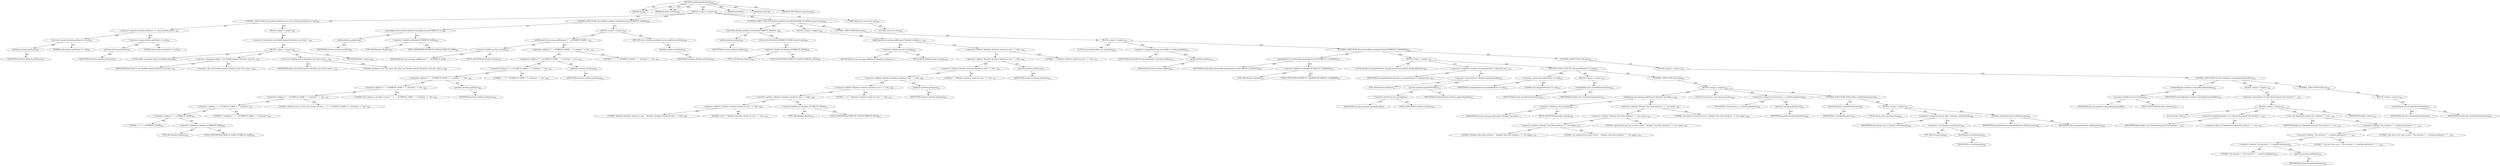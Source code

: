 digraph "addAttributeAndCheck" {  
"111669149722" [label = <(METHOD,addAttributeAndCheck)<SUB>595</SUB>> ]
"115964117007" [label = <(PARAM,this)<SUB>595</SUB>> ]
"115964117047" [label = <(PARAM,Attribute attribute)<SUB>595</SUB>> ]
"25769803842" [label = <(BLOCK,&lt;empty&gt;,&lt;empty&gt;)<SUB>596</SUB>> ]
"47244640291" [label = <(CONTROL_STRUCTURE,IF,if (attribute.getName() == null || attribute.getValue() == null))<SUB>597</SUB>> ]
"30064771376" [label = <(&lt;operator&gt;.logicalOr,attribute.getName() == null || attribute.getVal...)<SUB>597</SUB>> ]
"30064771377" [label = <(&lt;operator&gt;.equals,attribute.getName() == null)<SUB>597</SUB>> ]
"30064771378" [label = <(getName,attribute.getName())<SUB>597</SUB>> ]
"68719476981" [label = <(IDENTIFIER,attribute,attribute.getName())<SUB>597</SUB>> ]
"90194313283" [label = <(LITERAL,null,attribute.getName() == null)<SUB>597</SUB>> ]
"30064771379" [label = <(&lt;operator&gt;.equals,attribute.getValue() == null)<SUB>597</SUB>> ]
"30064771380" [label = <(getValue,attribute.getValue())<SUB>597</SUB>> ]
"68719476982" [label = <(IDENTIFIER,attribute,attribute.getValue())<SUB>597</SUB>> ]
"90194313284" [label = <(LITERAL,null,attribute.getValue() == null)<SUB>597</SUB>> ]
"25769803843" [label = <(BLOCK,&lt;empty&gt;,&lt;empty&gt;)<SUB>597</SUB>> ]
"30064771381" [label = <(&lt;operator&gt;.throw,throw new BuildException(&quot;Attributes must have ...)<SUB>598</SUB>> ]
"25769803844" [label = <(BLOCK,&lt;empty&gt;,&lt;empty&gt;)<SUB>598</SUB>> ]
"94489280547" [label = <(LOCAL,$obj5: org.apache.tools.ant.BuildException)<SUB>598</SUB>> ]
"30064771382" [label = <(&lt;operator&gt;.assignment,$obj5 = new BuildException(&quot;Attributes must hav...)<SUB>598</SUB>> ]
"68719476983" [label = <(IDENTIFIER,$obj5,$obj5 = new BuildException(&quot;Attributes must hav...)<SUB>598</SUB>> ]
"30064771383" [label = <(&lt;operator&gt;.alloc,new BuildException(&quot;Attributes must have name a...)<SUB>598</SUB>> ]
"30064771384" [label = <(&lt;init&gt;,new BuildException(&quot;Attributes must have name a...)<SUB>598</SUB>> ]
"68719476984" [label = <(IDENTIFIER,$obj5,new BuildException(&quot;Attributes must have name a...)<SUB>598</SUB>> ]
"90194313285" [label = <(LITERAL,&quot;Attributes must have name and value&quot;,new BuildException(&quot;Attributes must have name a...)<SUB>598</SUB>> ]
"68719476985" [label = <(IDENTIFIER,$obj5,&lt;empty&gt;)<SUB>598</SUB>> ]
"47244640292" [label = <(CONTROL_STRUCTURE,IF,if (attribute.getKey().equalsIgnoreCase(ATTRIBUTE_NAME)))<SUB>600</SUB>> ]
"30064771385" [label = <(equalsIgnoreCase,attribute.getKey().equalsIgnoreCase(ATTRIBUTE_N...)<SUB>600</SUB>> ]
"30064771386" [label = <(getKey,attribute.getKey())<SUB>600</SUB>> ]
"68719476986" [label = <(IDENTIFIER,attribute,attribute.getKey())<SUB>600</SUB>> ]
"30064771387" [label = <(&lt;operator&gt;.fieldAccess,Manifest.ATTRIBUTE_NAME)<SUB>600</SUB>> ]
"180388626449" [label = <(TYPE_REF,Manifest,Manifest)<SUB>600</SUB>> ]
"55834574910" [label = <(FIELD_IDENTIFIER,ATTRIBUTE_NAME,ATTRIBUTE_NAME)<SUB>600</SUB>> ]
"25769803845" [label = <(BLOCK,&lt;empty&gt;,&lt;empty&gt;)<SUB>600</SUB>> ]
"30064771388" [label = <(addElement,this.warnings.addElement(&quot;\&quot;&quot; + ATTRIBUTE_NAME ...)<SUB>601</SUB>> ]
"30064771389" [label = <(&lt;operator&gt;.fieldAccess,this.warnings)<SUB>601</SUB>> ]
"68719476987" [label = <(IDENTIFIER,this,this.warnings.addElement(&quot;\&quot;&quot; + ATTRIBUTE_NAME ...)> ]
"55834574911" [label = <(FIELD_IDENTIFIER,warnings,warnings)<SUB>601</SUB>> ]
"30064771390" [label = <(&lt;operator&gt;.addition,&quot;\&quot;&quot; + ATTRIBUTE_NAME + &quot;\&quot; attributes &quot; + &quot;sho...)<SUB>601</SUB>> ]
"30064771391" [label = <(&lt;operator&gt;.addition,&quot;\&quot;&quot; + ATTRIBUTE_NAME + &quot;\&quot; attributes &quot; + &quot;sho...)<SUB>601</SUB>> ]
"30064771392" [label = <(&lt;operator&gt;.addition,&quot;\&quot;&quot; + ATTRIBUTE_NAME + &quot;\&quot; attributes &quot; + &quot;sho...)<SUB>601</SUB>> ]
"30064771393" [label = <(&lt;operator&gt;.addition,&quot;\&quot;&quot; + ATTRIBUTE_NAME + &quot;\&quot; attributes &quot; + &quot;sho...)<SUB>601</SUB>> ]
"30064771394" [label = <(&lt;operator&gt;.addition,&quot;\&quot;&quot; + ATTRIBUTE_NAME + &quot;\&quot; attributes &quot; + &quot;sho...)<SUB>601</SUB>> ]
"30064771395" [label = <(&lt;operator&gt;.addition,&quot;\&quot;&quot; + ATTRIBUTE_NAME + &quot;\&quot; attributes &quot; + &quot;sho...)<SUB>601</SUB>> ]
"30064771396" [label = <(&lt;operator&gt;.addition,&quot;\&quot;&quot; + ATTRIBUTE_NAME + &quot;\&quot; attributes &quot;)<SUB>601</SUB>> ]
"30064771397" [label = <(&lt;operator&gt;.addition,&quot;\&quot;&quot; + ATTRIBUTE_NAME)<SUB>601</SUB>> ]
"90194313286" [label = <(LITERAL,&quot;\&quot;&quot;,&quot;\&quot;&quot; + ATTRIBUTE_NAME)<SUB>601</SUB>> ]
"30064771398" [label = <(&lt;operator&gt;.fieldAccess,Manifest.ATTRIBUTE_NAME)<SUB>601</SUB>> ]
"180388626450" [label = <(TYPE_REF,Manifest,Manifest)<SUB>601</SUB>> ]
"55834574912" [label = <(FIELD_IDENTIFIER,ATTRIBUTE_NAME,ATTRIBUTE_NAME)<SUB>601</SUB>> ]
"90194313287" [label = <(LITERAL,&quot;\&quot; attributes &quot;,&quot;\&quot;&quot; + ATTRIBUTE_NAME + &quot;\&quot; attributes &quot;)<SUB>601</SUB>> ]
"90194313288" [label = <(LITERAL,&quot;should not occur in the main section and must ...,&quot;\&quot;&quot; + ATTRIBUTE_NAME + &quot;\&quot; attributes &quot; + &quot;sho...)<SUB>602</SUB>> ]
"90194313289" [label = <(LITERAL,&quot;first element in all other sections: \&quot;&quot;,&quot;\&quot;&quot; + ATTRIBUTE_NAME + &quot;\&quot; attributes &quot; + &quot;sho...)<SUB>603</SUB>> ]
"30064771399" [label = <(getName,attribute.getName())<SUB>604</SUB>> ]
"68719476988" [label = <(IDENTIFIER,attribute,attribute.getName())<SUB>604</SUB>> ]
"90194313290" [label = <(LITERAL,&quot;: &quot;,&quot;\&quot;&quot; + ATTRIBUTE_NAME + &quot;\&quot; attributes &quot; + &quot;sho...)<SUB>604</SUB>> ]
"30064771400" [label = <(getValue,attribute.getValue())<SUB>604</SUB>> ]
"68719476989" [label = <(IDENTIFIER,attribute,attribute.getValue())<SUB>604</SUB>> ]
"90194313291" [label = <(LITERAL,&quot;\&quot;&quot;,&quot;\&quot;&quot; + ATTRIBUTE_NAME + &quot;\&quot; attributes &quot; + &quot;sho...)<SUB>604</SUB>> ]
"146028888082" [label = <(RETURN,return attribute.getValue();,return attribute.getValue();)<SUB>605</SUB>> ]
"30064771401" [label = <(getValue,attribute.getValue())<SUB>605</SUB>> ]
"68719476990" [label = <(IDENTIFIER,attribute,attribute.getValue())<SUB>605</SUB>> ]
"47244640293" [label = <(CONTROL_STRUCTURE,IF,if (attribute.getKey().startsWith(ATTRIBUTE_FROM.toLowerCase())))<SUB>608</SUB>> ]
"30064771402" [label = <(startsWith,attribute.getKey().startsWith(ATTRIBUTE_FROM.to...)<SUB>608</SUB>> ]
"30064771403" [label = <(getKey,attribute.getKey())<SUB>608</SUB>> ]
"68719476991" [label = <(IDENTIFIER,attribute,attribute.getKey())<SUB>608</SUB>> ]
"30064771404" [label = <(toLowerCase,Manifest.ATTRIBUTE_FROM.toLowerCase())<SUB>608</SUB>> ]
"30064771405" [label = <(&lt;operator&gt;.fieldAccess,Manifest.ATTRIBUTE_FROM)<SUB>608</SUB>> ]
"180388626451" [label = <(TYPE_REF,Manifest,Manifest)<SUB>608</SUB>> ]
"55834574913" [label = <(FIELD_IDENTIFIER,ATTRIBUTE_FROM,ATTRIBUTE_FROM)<SUB>608</SUB>> ]
"25769803846" [label = <(BLOCK,&lt;empty&gt;,&lt;empty&gt;)<SUB>608</SUB>> ]
"30064771406" [label = <(addElement,this.warnings.addElement(&quot;Manifest attributes s...)<SUB>609</SUB>> ]
"30064771407" [label = <(&lt;operator&gt;.fieldAccess,this.warnings)<SUB>609</SUB>> ]
"68719476992" [label = <(IDENTIFIER,this,this.warnings.addElement(&quot;Manifest attributes s...)> ]
"55834574914" [label = <(FIELD_IDENTIFIER,warnings,warnings)<SUB>609</SUB>> ]
"30064771408" [label = <(&lt;operator&gt;.addition,&quot;Manifest attributes should not start &quot; + &quot;with...)<SUB>609</SUB>> ]
"30064771409" [label = <(&lt;operator&gt;.addition,&quot;Manifest attributes should not start &quot; + &quot;with...)<SUB>609</SUB>> ]
"30064771410" [label = <(&lt;operator&gt;.addition,&quot;Manifest attributes should not start &quot; + &quot;with...)<SUB>609</SUB>> ]
"30064771411" [label = <(&lt;operator&gt;.addition,&quot;Manifest attributes should not start &quot; + &quot;with...)<SUB>609</SUB>> ]
"30064771412" [label = <(&lt;operator&gt;.addition,&quot;Manifest attributes should not start &quot; + &quot;with...)<SUB>609</SUB>> ]
"30064771413" [label = <(&lt;operator&gt;.addition,&quot;Manifest attributes should not start &quot; + &quot;with...)<SUB>609</SUB>> ]
"30064771414" [label = <(&lt;operator&gt;.addition,&quot;Manifest attributes should not start &quot; + &quot;with...)<SUB>609</SUB>> ]
"90194313292" [label = <(LITERAL,&quot;Manifest attributes should not start &quot;,&quot;Manifest attributes should not start &quot; + &quot;with...)<SUB>609</SUB>> ]
"90194313293" [label = <(LITERAL,&quot;with \&quot;&quot;,&quot;Manifest attributes should not start &quot; + &quot;with...)<SUB>610</SUB>> ]
"30064771415" [label = <(&lt;operator&gt;.fieldAccess,Manifest.ATTRIBUTE_FROM)<SUB>610</SUB>> ]
"180388626452" [label = <(TYPE_REF,Manifest,Manifest)<SUB>610</SUB>> ]
"55834574915" [label = <(FIELD_IDENTIFIER,ATTRIBUTE_FROM,ATTRIBUTE_FROM)<SUB>610</SUB>> ]
"90194313294" [label = <(LITERAL,&quot;\&quot; in \&quot;&quot;,&quot;Manifest attributes should not start &quot; + &quot;with...)<SUB>610</SUB>> ]
"30064771416" [label = <(getName,attribute.getName())<SUB>611</SUB>> ]
"68719476993" [label = <(IDENTIFIER,attribute,attribute.getName())<SUB>611</SUB>> ]
"90194313295" [label = <(LITERAL,&quot;: &quot;,&quot;Manifest attributes should not start &quot; + &quot;with...)<SUB>611</SUB>> ]
"30064771417" [label = <(getValue,attribute.getValue())<SUB>611</SUB>> ]
"68719476994" [label = <(IDENTIFIER,attribute,attribute.getValue())<SUB>611</SUB>> ]
"90194313296" [label = <(LITERAL,&quot;\&quot;&quot;,&quot;Manifest attributes should not start &quot; + &quot;with...)<SUB>611</SUB>> ]
"47244640294" [label = <(CONTROL_STRUCTURE,ELSE,else)<SUB>612</SUB>> ]
"25769803847" [label = <(BLOCK,&lt;empty&gt;,&lt;empty&gt;)<SUB>612</SUB>> ]
"94489280548" [label = <(LOCAL,String attributeKey: java.lang.String)<SUB>614</SUB>> ]
"30064771418" [label = <(&lt;operator&gt;.assignment,String attributeKey = attribute.getKey())<SUB>614</SUB>> ]
"68719476995" [label = <(IDENTIFIER,attributeKey,String attributeKey = attribute.getKey())<SUB>614</SUB>> ]
"30064771419" [label = <(getKey,attribute.getKey())<SUB>614</SUB>> ]
"68719476996" [label = <(IDENTIFIER,attribute,attribute.getKey())<SUB>614</SUB>> ]
"47244640295" [label = <(CONTROL_STRUCTURE,IF,if (attributeKey.equalsIgnoreCase(ATTRIBUTE_CLASSPATH)))<SUB>615</SUB>> ]
"30064771420" [label = <(equalsIgnoreCase,attributeKey.equalsIgnoreCase(ATTRIBUTE_CLASSPATH))<SUB>615</SUB>> ]
"68719476997" [label = <(IDENTIFIER,attributeKey,attributeKey.equalsIgnoreCase(ATTRIBUTE_CLASSPATH))<SUB>615</SUB>> ]
"30064771421" [label = <(&lt;operator&gt;.fieldAccess,Manifest.ATTRIBUTE_CLASSPATH)<SUB>615</SUB>> ]
"180388626453" [label = <(TYPE_REF,Manifest,Manifest)<SUB>615</SUB>> ]
"55834574916" [label = <(FIELD_IDENTIFIER,ATTRIBUTE_CLASSPATH,ATTRIBUTE_CLASSPATH)<SUB>615</SUB>> ]
"25769803848" [label = <(BLOCK,&lt;empty&gt;,&lt;empty&gt;)<SUB>615</SUB>> ]
"94489280549" [label = <(LOCAL,Attribute classpathAttribute: org.apache.tools.ant.taskdefs.Manifest$Attribute)<SUB>616</SUB>> ]
"30064771422" [label = <(&lt;operator&gt;.assignment,Attribute classpathAttribute = (Attribute) attr...)<SUB>616</SUB>> ]
"68719476998" [label = <(IDENTIFIER,classpathAttribute,Attribute classpathAttribute = (Attribute) attr...)<SUB>616</SUB>> ]
"30064771423" [label = <(&lt;operator&gt;.cast,(Attribute) attributes.get(attributeKey))<SUB>617</SUB>> ]
"180388626454" [label = <(TYPE_REF,Attribute,Attribute)<SUB>617</SUB>> ]
"30064771424" [label = <(get,this.attributes.get(attributeKey))<SUB>617</SUB>> ]
"30064771425" [label = <(&lt;operator&gt;.fieldAccess,this.attributes)<SUB>617</SUB>> ]
"68719476999" [label = <(IDENTIFIER,this,this.attributes.get(attributeKey))> ]
"55834574917" [label = <(FIELD_IDENTIFIER,attributes,attributes)<SUB>617</SUB>> ]
"68719477000" [label = <(IDENTIFIER,attributeKey,this.attributes.get(attributeKey))<SUB>617</SUB>> ]
"47244640296" [label = <(CONTROL_STRUCTURE,IF,if (classpathAttribute == null))<SUB>619</SUB>> ]
"30064771426" [label = <(&lt;operator&gt;.equals,classpathAttribute == null)<SUB>619</SUB>> ]
"68719477001" [label = <(IDENTIFIER,classpathAttribute,classpathAttribute == null)<SUB>619</SUB>> ]
"90194313297" [label = <(LITERAL,null,classpathAttribute == null)<SUB>619</SUB>> ]
"25769803849" [label = <(BLOCK,&lt;empty&gt;,&lt;empty&gt;)<SUB>619</SUB>> ]
"30064771427" [label = <(storeAttribute,this.storeAttribute(attribute))<SUB>620</SUB>> ]
"68719476758" [label = <(IDENTIFIER,this,this.storeAttribute(attribute))<SUB>620</SUB>> ]
"68719477002" [label = <(IDENTIFIER,attribute,this.storeAttribute(attribute))<SUB>620</SUB>> ]
"47244640297" [label = <(CONTROL_STRUCTURE,ELSE,else)<SUB>621</SUB>> ]
"25769803850" [label = <(BLOCK,&lt;empty&gt;,&lt;empty&gt;)<SUB>621</SUB>> ]
"30064771428" [label = <(addElement,this.warnings.addElement(&quot;Multiple Class-Path a...)<SUB>622</SUB>> ]
"30064771429" [label = <(&lt;operator&gt;.fieldAccess,this.warnings)<SUB>622</SUB>> ]
"68719477003" [label = <(IDENTIFIER,this,this.warnings.addElement(&quot;Multiple Class-Path a...)> ]
"55834574918" [label = <(FIELD_IDENTIFIER,warnings,warnings)<SUB>622</SUB>> ]
"30064771430" [label = <(&lt;operator&gt;.addition,&quot;Multiple Class-Path attributes &quot; + &quot;are suppor...)<SUB>622</SUB>> ]
"30064771431" [label = <(&lt;operator&gt;.addition,&quot;Multiple Class-Path attributes &quot; + &quot;are suppor...)<SUB>622</SUB>> ]
"30064771432" [label = <(&lt;operator&gt;.addition,&quot;Multiple Class-Path attributes &quot; + &quot;are suppor...)<SUB>622</SUB>> ]
"90194313298" [label = <(LITERAL,&quot;Multiple Class-Path attributes &quot;,&quot;Multiple Class-Path attributes &quot; + &quot;are suppor...)<SUB>622</SUB>> ]
"90194313299" [label = <(LITERAL,&quot;are supported but violate the Jar &quot;,&quot;Multiple Class-Path attributes &quot; + &quot;are suppor...)<SUB>623</SUB>> ]
"90194313300" [label = <(LITERAL,&quot;specification and may not be correctly &quot;,&quot;Multiple Class-Path attributes &quot; + &quot;are suppor...)<SUB>624</SUB>> ]
"90194313301" [label = <(LITERAL,&quot;processed in all environments&quot;,&quot;Multiple Class-Path attributes &quot; + &quot;are suppor...)<SUB>625</SUB>> ]
"94489280550" [label = <(LOCAL,Enumeration e: java.util.Enumeration)<SUB>626</SUB>> ]
"30064771433" [label = <(&lt;operator&gt;.assignment,Enumeration e = attribute.getValues())<SUB>626</SUB>> ]
"68719477004" [label = <(IDENTIFIER,e,Enumeration e = attribute.getValues())<SUB>626</SUB>> ]
"30064771434" [label = <(getValues,attribute.getValues())<SUB>626</SUB>> ]
"68719477005" [label = <(IDENTIFIER,attribute,attribute.getValues())<SUB>626</SUB>> ]
"47244640298" [label = <(CONTROL_STRUCTURE,WHILE,while (e.hasMoreElements()))<SUB>627</SUB>> ]
"30064771435" [label = <(hasMoreElements,e.hasMoreElements())<SUB>627</SUB>> ]
"68719477006" [label = <(IDENTIFIER,e,e.hasMoreElements())<SUB>627</SUB>> ]
"25769803851" [label = <(BLOCK,&lt;empty&gt;,&lt;empty&gt;)<SUB>627</SUB>> ]
"94489280551" [label = <(LOCAL,String value: java.lang.String)<SUB>628</SUB>> ]
"30064771436" [label = <(&lt;operator&gt;.assignment,String value = (String) e.nextElement())<SUB>628</SUB>> ]
"68719477007" [label = <(IDENTIFIER,value,String value = (String) e.nextElement())<SUB>628</SUB>> ]
"30064771437" [label = <(&lt;operator&gt;.cast,(String) e.nextElement())<SUB>628</SUB>> ]
"180388626455" [label = <(TYPE_REF,String,String)<SUB>628</SUB>> ]
"30064771438" [label = <(nextElement,e.nextElement())<SUB>628</SUB>> ]
"68719477008" [label = <(IDENTIFIER,e,e.nextElement())<SUB>628</SUB>> ]
"30064771439" [label = <(addValue,classpathAttribute.addValue(value))<SUB>629</SUB>> ]
"68719477009" [label = <(IDENTIFIER,classpathAttribute,classpathAttribute.addValue(value))<SUB>629</SUB>> ]
"68719477010" [label = <(IDENTIFIER,value,classpathAttribute.addValue(value))<SUB>629</SUB>> ]
"47244640299" [label = <(CONTROL_STRUCTURE,ELSE,else)<SUB>632</SUB>> ]
"25769803852" [label = <(BLOCK,&lt;empty&gt;,&lt;empty&gt;)<SUB>632</SUB>> ]
"47244640300" [label = <(CONTROL_STRUCTURE,IF,if (this.attributes.containsKey(attributeKey)))<SUB>632</SUB>> ]
"30064771440" [label = <(containsKey,this.attributes.containsKey(attributeKey))<SUB>632</SUB>> ]
"30064771441" [label = <(&lt;operator&gt;.fieldAccess,this.attributes)<SUB>632</SUB>> ]
"68719477011" [label = <(IDENTIFIER,this,this.attributes.containsKey(attributeKey))> ]
"55834574919" [label = <(FIELD_IDENTIFIER,attributes,attributes)<SUB>632</SUB>> ]
"68719477012" [label = <(IDENTIFIER,attributeKey,this.attributes.containsKey(attributeKey))<SUB>632</SUB>> ]
"25769803853" [label = <(BLOCK,&lt;empty&gt;,&lt;empty&gt;)<SUB>632</SUB>> ]
"30064771442" [label = <(&lt;operator&gt;.throw,throw new ManifestException(&quot;The attribute \&quot;&quot; ...)<SUB>633</SUB>> ]
"25769803854" [label = <(BLOCK,&lt;empty&gt;,&lt;empty&gt;)<SUB>633</SUB>> ]
"94489280552" [label = <(LOCAL,$obj6: ANY)<SUB>633</SUB>> ]
"30064771443" [label = <(&lt;operator&gt;.assignment,$obj6 = new ManifestException(&quot;The attribute \&quot;...)<SUB>633</SUB>> ]
"68719477013" [label = <(IDENTIFIER,$obj6,$obj6 = new ManifestException(&quot;The attribute \&quot;...)<SUB>633</SUB>> ]
"30064771444" [label = <(&lt;operator&gt;.alloc,new ManifestException(&quot;The attribute \&quot;&quot; + attr...)<SUB>633</SUB>> ]
"30064771445" [label = <(&lt;init&gt;,new ManifestException(&quot;The attribute \&quot;&quot; + attr...)<SUB>633</SUB>> ]
"68719477014" [label = <(IDENTIFIER,$obj6,new ManifestException(&quot;The attribute \&quot;&quot; + attr...)<SUB>633</SUB>> ]
"30064771446" [label = <(&lt;operator&gt;.addition,&quot;The attribute \&quot;&quot; + attribute.getName() + &quot;\&quot; ...)<SUB>633</SUB>> ]
"30064771447" [label = <(&lt;operator&gt;.addition,&quot;The attribute \&quot;&quot; + attribute.getName() + &quot;\&quot; ...)<SUB>633</SUB>> ]
"30064771448" [label = <(&lt;operator&gt;.addition,&quot;The attribute \&quot;&quot; + attribute.getName())<SUB>633</SUB>> ]
"90194313302" [label = <(LITERAL,&quot;The attribute \&quot;&quot;,&quot;The attribute \&quot;&quot; + attribute.getName())<SUB>633</SUB>> ]
"30064771449" [label = <(getName,attribute.getName())<SUB>634</SUB>> ]
"68719477015" [label = <(IDENTIFIER,attribute,attribute.getName())<SUB>634</SUB>> ]
"90194313303" [label = <(LITERAL,&quot;\&quot; may not occur more &quot;,&quot;The attribute \&quot;&quot; + attribute.getName() + &quot;\&quot; ...)<SUB>634</SUB>> ]
"90194313304" [label = <(LITERAL,&quot;than once in the same section&quot;,&quot;The attribute \&quot;&quot; + attribute.getName() + &quot;\&quot; ...)<SUB>635</SUB>> ]
"68719477016" [label = <(IDENTIFIER,$obj6,&lt;empty&gt;)<SUB>633</SUB>> ]
"47244640301" [label = <(CONTROL_STRUCTURE,ELSE,else)<SUB>636</SUB>> ]
"25769803855" [label = <(BLOCK,&lt;empty&gt;,&lt;empty&gt;)<SUB>636</SUB>> ]
"30064771450" [label = <(storeAttribute,this.storeAttribute(attribute))<SUB>637</SUB>> ]
"68719476759" [label = <(IDENTIFIER,this,this.storeAttribute(attribute))<SUB>637</SUB>> ]
"68719477017" [label = <(IDENTIFIER,attribute,this.storeAttribute(attribute))<SUB>637</SUB>> ]
"146028888083" [label = <(RETURN,return null;,return null;)<SUB>640</SUB>> ]
"90194313305" [label = <(LITERAL,null,return null;)<SUB>640</SUB>> ]
"133143986254" [label = <(MODIFIER,PUBLIC)> ]
"133143986255" [label = <(MODIFIER,VIRTUAL)> ]
"128849018906" [label = <(METHOD_RETURN,java.lang.String)<SUB>595</SUB>> ]
  "111669149722" -> "115964117007"  [ label = "AST: "] 
  "111669149722" -> "115964117047"  [ label = "AST: "] 
  "111669149722" -> "25769803842"  [ label = "AST: "] 
  "111669149722" -> "133143986254"  [ label = "AST: "] 
  "111669149722" -> "133143986255"  [ label = "AST: "] 
  "111669149722" -> "128849018906"  [ label = "AST: "] 
  "25769803842" -> "47244640291"  [ label = "AST: "] 
  "25769803842" -> "47244640292"  [ label = "AST: "] 
  "25769803842" -> "47244640293"  [ label = "AST: "] 
  "25769803842" -> "146028888083"  [ label = "AST: "] 
  "47244640291" -> "30064771376"  [ label = "AST: "] 
  "47244640291" -> "25769803843"  [ label = "AST: "] 
  "30064771376" -> "30064771377"  [ label = "AST: "] 
  "30064771376" -> "30064771379"  [ label = "AST: "] 
  "30064771377" -> "30064771378"  [ label = "AST: "] 
  "30064771377" -> "90194313283"  [ label = "AST: "] 
  "30064771378" -> "68719476981"  [ label = "AST: "] 
  "30064771379" -> "30064771380"  [ label = "AST: "] 
  "30064771379" -> "90194313284"  [ label = "AST: "] 
  "30064771380" -> "68719476982"  [ label = "AST: "] 
  "25769803843" -> "30064771381"  [ label = "AST: "] 
  "30064771381" -> "25769803844"  [ label = "AST: "] 
  "25769803844" -> "94489280547"  [ label = "AST: "] 
  "25769803844" -> "30064771382"  [ label = "AST: "] 
  "25769803844" -> "30064771384"  [ label = "AST: "] 
  "25769803844" -> "68719476985"  [ label = "AST: "] 
  "30064771382" -> "68719476983"  [ label = "AST: "] 
  "30064771382" -> "30064771383"  [ label = "AST: "] 
  "30064771384" -> "68719476984"  [ label = "AST: "] 
  "30064771384" -> "90194313285"  [ label = "AST: "] 
  "47244640292" -> "30064771385"  [ label = "AST: "] 
  "47244640292" -> "25769803845"  [ label = "AST: "] 
  "30064771385" -> "30064771386"  [ label = "AST: "] 
  "30064771385" -> "30064771387"  [ label = "AST: "] 
  "30064771386" -> "68719476986"  [ label = "AST: "] 
  "30064771387" -> "180388626449"  [ label = "AST: "] 
  "30064771387" -> "55834574910"  [ label = "AST: "] 
  "25769803845" -> "30064771388"  [ label = "AST: "] 
  "25769803845" -> "146028888082"  [ label = "AST: "] 
  "30064771388" -> "30064771389"  [ label = "AST: "] 
  "30064771388" -> "30064771390"  [ label = "AST: "] 
  "30064771389" -> "68719476987"  [ label = "AST: "] 
  "30064771389" -> "55834574911"  [ label = "AST: "] 
  "30064771390" -> "30064771391"  [ label = "AST: "] 
  "30064771390" -> "90194313291"  [ label = "AST: "] 
  "30064771391" -> "30064771392"  [ label = "AST: "] 
  "30064771391" -> "30064771400"  [ label = "AST: "] 
  "30064771392" -> "30064771393"  [ label = "AST: "] 
  "30064771392" -> "90194313290"  [ label = "AST: "] 
  "30064771393" -> "30064771394"  [ label = "AST: "] 
  "30064771393" -> "30064771399"  [ label = "AST: "] 
  "30064771394" -> "30064771395"  [ label = "AST: "] 
  "30064771394" -> "90194313289"  [ label = "AST: "] 
  "30064771395" -> "30064771396"  [ label = "AST: "] 
  "30064771395" -> "90194313288"  [ label = "AST: "] 
  "30064771396" -> "30064771397"  [ label = "AST: "] 
  "30064771396" -> "90194313287"  [ label = "AST: "] 
  "30064771397" -> "90194313286"  [ label = "AST: "] 
  "30064771397" -> "30064771398"  [ label = "AST: "] 
  "30064771398" -> "180388626450"  [ label = "AST: "] 
  "30064771398" -> "55834574912"  [ label = "AST: "] 
  "30064771399" -> "68719476988"  [ label = "AST: "] 
  "30064771400" -> "68719476989"  [ label = "AST: "] 
  "146028888082" -> "30064771401"  [ label = "AST: "] 
  "30064771401" -> "68719476990"  [ label = "AST: "] 
  "47244640293" -> "30064771402"  [ label = "AST: "] 
  "47244640293" -> "25769803846"  [ label = "AST: "] 
  "47244640293" -> "47244640294"  [ label = "AST: "] 
  "30064771402" -> "30064771403"  [ label = "AST: "] 
  "30064771402" -> "30064771404"  [ label = "AST: "] 
  "30064771403" -> "68719476991"  [ label = "AST: "] 
  "30064771404" -> "30064771405"  [ label = "AST: "] 
  "30064771405" -> "180388626451"  [ label = "AST: "] 
  "30064771405" -> "55834574913"  [ label = "AST: "] 
  "25769803846" -> "30064771406"  [ label = "AST: "] 
  "30064771406" -> "30064771407"  [ label = "AST: "] 
  "30064771406" -> "30064771408"  [ label = "AST: "] 
  "30064771407" -> "68719476992"  [ label = "AST: "] 
  "30064771407" -> "55834574914"  [ label = "AST: "] 
  "30064771408" -> "30064771409"  [ label = "AST: "] 
  "30064771408" -> "90194313296"  [ label = "AST: "] 
  "30064771409" -> "30064771410"  [ label = "AST: "] 
  "30064771409" -> "30064771417"  [ label = "AST: "] 
  "30064771410" -> "30064771411"  [ label = "AST: "] 
  "30064771410" -> "90194313295"  [ label = "AST: "] 
  "30064771411" -> "30064771412"  [ label = "AST: "] 
  "30064771411" -> "30064771416"  [ label = "AST: "] 
  "30064771412" -> "30064771413"  [ label = "AST: "] 
  "30064771412" -> "90194313294"  [ label = "AST: "] 
  "30064771413" -> "30064771414"  [ label = "AST: "] 
  "30064771413" -> "30064771415"  [ label = "AST: "] 
  "30064771414" -> "90194313292"  [ label = "AST: "] 
  "30064771414" -> "90194313293"  [ label = "AST: "] 
  "30064771415" -> "180388626452"  [ label = "AST: "] 
  "30064771415" -> "55834574915"  [ label = "AST: "] 
  "30064771416" -> "68719476993"  [ label = "AST: "] 
  "30064771417" -> "68719476994"  [ label = "AST: "] 
  "47244640294" -> "25769803847"  [ label = "AST: "] 
  "25769803847" -> "94489280548"  [ label = "AST: "] 
  "25769803847" -> "30064771418"  [ label = "AST: "] 
  "25769803847" -> "47244640295"  [ label = "AST: "] 
  "30064771418" -> "68719476995"  [ label = "AST: "] 
  "30064771418" -> "30064771419"  [ label = "AST: "] 
  "30064771419" -> "68719476996"  [ label = "AST: "] 
  "47244640295" -> "30064771420"  [ label = "AST: "] 
  "47244640295" -> "25769803848"  [ label = "AST: "] 
  "47244640295" -> "47244640299"  [ label = "AST: "] 
  "30064771420" -> "68719476997"  [ label = "AST: "] 
  "30064771420" -> "30064771421"  [ label = "AST: "] 
  "30064771421" -> "180388626453"  [ label = "AST: "] 
  "30064771421" -> "55834574916"  [ label = "AST: "] 
  "25769803848" -> "94489280549"  [ label = "AST: "] 
  "25769803848" -> "30064771422"  [ label = "AST: "] 
  "25769803848" -> "47244640296"  [ label = "AST: "] 
  "30064771422" -> "68719476998"  [ label = "AST: "] 
  "30064771422" -> "30064771423"  [ label = "AST: "] 
  "30064771423" -> "180388626454"  [ label = "AST: "] 
  "30064771423" -> "30064771424"  [ label = "AST: "] 
  "30064771424" -> "30064771425"  [ label = "AST: "] 
  "30064771424" -> "68719477000"  [ label = "AST: "] 
  "30064771425" -> "68719476999"  [ label = "AST: "] 
  "30064771425" -> "55834574917"  [ label = "AST: "] 
  "47244640296" -> "30064771426"  [ label = "AST: "] 
  "47244640296" -> "25769803849"  [ label = "AST: "] 
  "47244640296" -> "47244640297"  [ label = "AST: "] 
  "30064771426" -> "68719477001"  [ label = "AST: "] 
  "30064771426" -> "90194313297"  [ label = "AST: "] 
  "25769803849" -> "30064771427"  [ label = "AST: "] 
  "30064771427" -> "68719476758"  [ label = "AST: "] 
  "30064771427" -> "68719477002"  [ label = "AST: "] 
  "47244640297" -> "25769803850"  [ label = "AST: "] 
  "25769803850" -> "30064771428"  [ label = "AST: "] 
  "25769803850" -> "94489280550"  [ label = "AST: "] 
  "25769803850" -> "30064771433"  [ label = "AST: "] 
  "25769803850" -> "47244640298"  [ label = "AST: "] 
  "30064771428" -> "30064771429"  [ label = "AST: "] 
  "30064771428" -> "30064771430"  [ label = "AST: "] 
  "30064771429" -> "68719477003"  [ label = "AST: "] 
  "30064771429" -> "55834574918"  [ label = "AST: "] 
  "30064771430" -> "30064771431"  [ label = "AST: "] 
  "30064771430" -> "90194313301"  [ label = "AST: "] 
  "30064771431" -> "30064771432"  [ label = "AST: "] 
  "30064771431" -> "90194313300"  [ label = "AST: "] 
  "30064771432" -> "90194313298"  [ label = "AST: "] 
  "30064771432" -> "90194313299"  [ label = "AST: "] 
  "30064771433" -> "68719477004"  [ label = "AST: "] 
  "30064771433" -> "30064771434"  [ label = "AST: "] 
  "30064771434" -> "68719477005"  [ label = "AST: "] 
  "47244640298" -> "30064771435"  [ label = "AST: "] 
  "47244640298" -> "25769803851"  [ label = "AST: "] 
  "30064771435" -> "68719477006"  [ label = "AST: "] 
  "25769803851" -> "94489280551"  [ label = "AST: "] 
  "25769803851" -> "30064771436"  [ label = "AST: "] 
  "25769803851" -> "30064771439"  [ label = "AST: "] 
  "30064771436" -> "68719477007"  [ label = "AST: "] 
  "30064771436" -> "30064771437"  [ label = "AST: "] 
  "30064771437" -> "180388626455"  [ label = "AST: "] 
  "30064771437" -> "30064771438"  [ label = "AST: "] 
  "30064771438" -> "68719477008"  [ label = "AST: "] 
  "30064771439" -> "68719477009"  [ label = "AST: "] 
  "30064771439" -> "68719477010"  [ label = "AST: "] 
  "47244640299" -> "25769803852"  [ label = "AST: "] 
  "25769803852" -> "47244640300"  [ label = "AST: "] 
  "47244640300" -> "30064771440"  [ label = "AST: "] 
  "47244640300" -> "25769803853"  [ label = "AST: "] 
  "47244640300" -> "47244640301"  [ label = "AST: "] 
  "30064771440" -> "30064771441"  [ label = "AST: "] 
  "30064771440" -> "68719477012"  [ label = "AST: "] 
  "30064771441" -> "68719477011"  [ label = "AST: "] 
  "30064771441" -> "55834574919"  [ label = "AST: "] 
  "25769803853" -> "30064771442"  [ label = "AST: "] 
  "30064771442" -> "25769803854"  [ label = "AST: "] 
  "25769803854" -> "94489280552"  [ label = "AST: "] 
  "25769803854" -> "30064771443"  [ label = "AST: "] 
  "25769803854" -> "30064771445"  [ label = "AST: "] 
  "25769803854" -> "68719477016"  [ label = "AST: "] 
  "30064771443" -> "68719477013"  [ label = "AST: "] 
  "30064771443" -> "30064771444"  [ label = "AST: "] 
  "30064771445" -> "68719477014"  [ label = "AST: "] 
  "30064771445" -> "30064771446"  [ label = "AST: "] 
  "30064771446" -> "30064771447"  [ label = "AST: "] 
  "30064771446" -> "90194313304"  [ label = "AST: "] 
  "30064771447" -> "30064771448"  [ label = "AST: "] 
  "30064771447" -> "90194313303"  [ label = "AST: "] 
  "30064771448" -> "90194313302"  [ label = "AST: "] 
  "30064771448" -> "30064771449"  [ label = "AST: "] 
  "30064771449" -> "68719477015"  [ label = "AST: "] 
  "47244640301" -> "25769803855"  [ label = "AST: "] 
  "25769803855" -> "30064771450"  [ label = "AST: "] 
  "30064771450" -> "68719476759"  [ label = "AST: "] 
  "30064771450" -> "68719477017"  [ label = "AST: "] 
  "146028888083" -> "90194313305"  [ label = "AST: "] 
  "111669149722" -> "115964117007"  [ label = "DDG: "] 
  "111669149722" -> "115964117047"  [ label = "DDG: "] 
}
